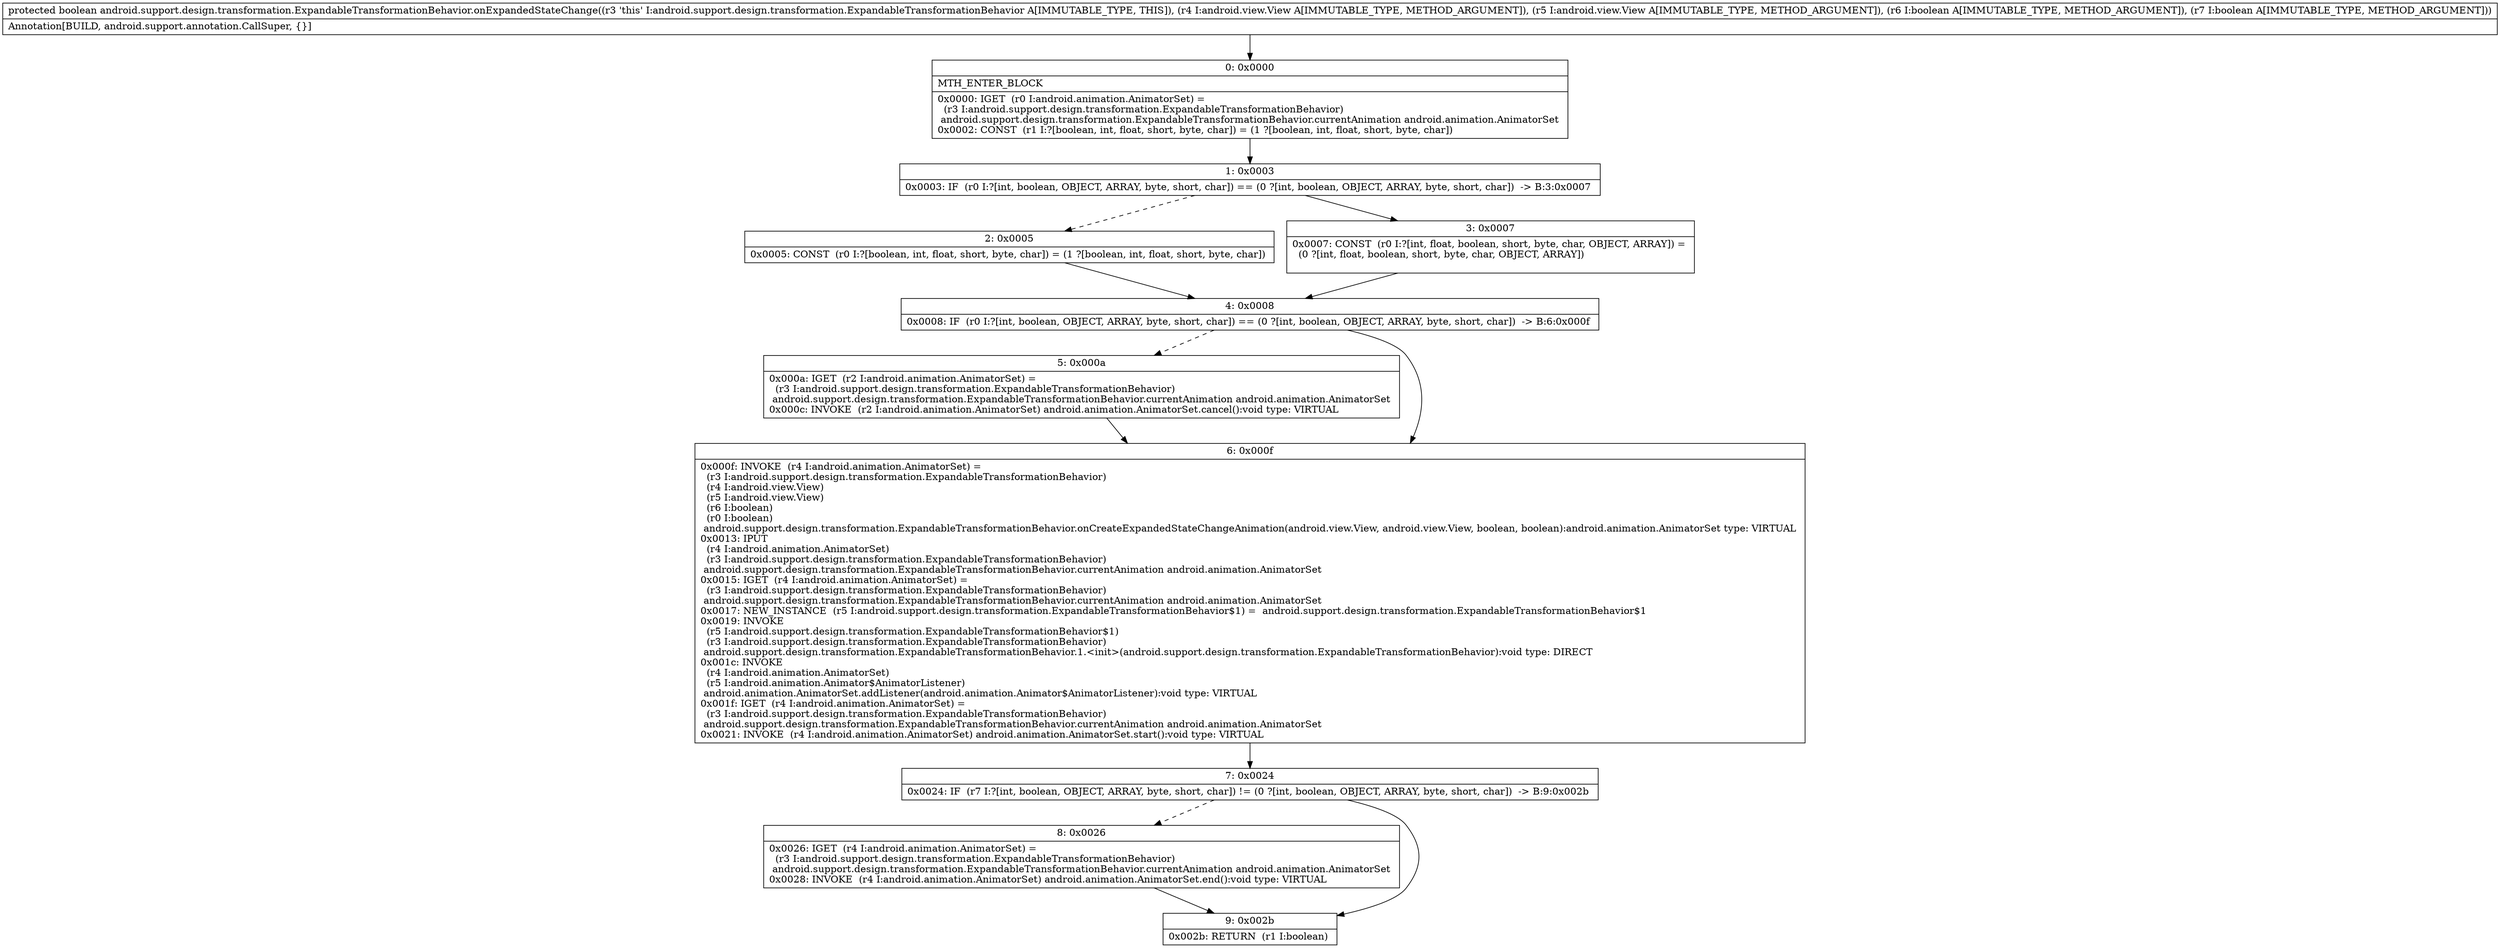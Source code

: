 digraph "CFG forandroid.support.design.transformation.ExpandableTransformationBehavior.onExpandedStateChange(Landroid\/view\/View;Landroid\/view\/View;ZZ)Z" {
Node_0 [shape=record,label="{0\:\ 0x0000|MTH_ENTER_BLOCK\l|0x0000: IGET  (r0 I:android.animation.AnimatorSet) = \l  (r3 I:android.support.design.transformation.ExpandableTransformationBehavior)\l android.support.design.transformation.ExpandableTransformationBehavior.currentAnimation android.animation.AnimatorSet \l0x0002: CONST  (r1 I:?[boolean, int, float, short, byte, char]) = (1 ?[boolean, int, float, short, byte, char]) \l}"];
Node_1 [shape=record,label="{1\:\ 0x0003|0x0003: IF  (r0 I:?[int, boolean, OBJECT, ARRAY, byte, short, char]) == (0 ?[int, boolean, OBJECT, ARRAY, byte, short, char])  \-\> B:3:0x0007 \l}"];
Node_2 [shape=record,label="{2\:\ 0x0005|0x0005: CONST  (r0 I:?[boolean, int, float, short, byte, char]) = (1 ?[boolean, int, float, short, byte, char]) \l}"];
Node_3 [shape=record,label="{3\:\ 0x0007|0x0007: CONST  (r0 I:?[int, float, boolean, short, byte, char, OBJECT, ARRAY]) = \l  (0 ?[int, float, boolean, short, byte, char, OBJECT, ARRAY])\l \l}"];
Node_4 [shape=record,label="{4\:\ 0x0008|0x0008: IF  (r0 I:?[int, boolean, OBJECT, ARRAY, byte, short, char]) == (0 ?[int, boolean, OBJECT, ARRAY, byte, short, char])  \-\> B:6:0x000f \l}"];
Node_5 [shape=record,label="{5\:\ 0x000a|0x000a: IGET  (r2 I:android.animation.AnimatorSet) = \l  (r3 I:android.support.design.transformation.ExpandableTransformationBehavior)\l android.support.design.transformation.ExpandableTransformationBehavior.currentAnimation android.animation.AnimatorSet \l0x000c: INVOKE  (r2 I:android.animation.AnimatorSet) android.animation.AnimatorSet.cancel():void type: VIRTUAL \l}"];
Node_6 [shape=record,label="{6\:\ 0x000f|0x000f: INVOKE  (r4 I:android.animation.AnimatorSet) = \l  (r3 I:android.support.design.transformation.ExpandableTransformationBehavior)\l  (r4 I:android.view.View)\l  (r5 I:android.view.View)\l  (r6 I:boolean)\l  (r0 I:boolean)\l android.support.design.transformation.ExpandableTransformationBehavior.onCreateExpandedStateChangeAnimation(android.view.View, android.view.View, boolean, boolean):android.animation.AnimatorSet type: VIRTUAL \l0x0013: IPUT  \l  (r4 I:android.animation.AnimatorSet)\l  (r3 I:android.support.design.transformation.ExpandableTransformationBehavior)\l android.support.design.transformation.ExpandableTransformationBehavior.currentAnimation android.animation.AnimatorSet \l0x0015: IGET  (r4 I:android.animation.AnimatorSet) = \l  (r3 I:android.support.design.transformation.ExpandableTransformationBehavior)\l android.support.design.transformation.ExpandableTransformationBehavior.currentAnimation android.animation.AnimatorSet \l0x0017: NEW_INSTANCE  (r5 I:android.support.design.transformation.ExpandableTransformationBehavior$1) =  android.support.design.transformation.ExpandableTransformationBehavior$1 \l0x0019: INVOKE  \l  (r5 I:android.support.design.transformation.ExpandableTransformationBehavior$1)\l  (r3 I:android.support.design.transformation.ExpandableTransformationBehavior)\l android.support.design.transformation.ExpandableTransformationBehavior.1.\<init\>(android.support.design.transformation.ExpandableTransformationBehavior):void type: DIRECT \l0x001c: INVOKE  \l  (r4 I:android.animation.AnimatorSet)\l  (r5 I:android.animation.Animator$AnimatorListener)\l android.animation.AnimatorSet.addListener(android.animation.Animator$AnimatorListener):void type: VIRTUAL \l0x001f: IGET  (r4 I:android.animation.AnimatorSet) = \l  (r3 I:android.support.design.transformation.ExpandableTransformationBehavior)\l android.support.design.transformation.ExpandableTransformationBehavior.currentAnimation android.animation.AnimatorSet \l0x0021: INVOKE  (r4 I:android.animation.AnimatorSet) android.animation.AnimatorSet.start():void type: VIRTUAL \l}"];
Node_7 [shape=record,label="{7\:\ 0x0024|0x0024: IF  (r7 I:?[int, boolean, OBJECT, ARRAY, byte, short, char]) != (0 ?[int, boolean, OBJECT, ARRAY, byte, short, char])  \-\> B:9:0x002b \l}"];
Node_8 [shape=record,label="{8\:\ 0x0026|0x0026: IGET  (r4 I:android.animation.AnimatorSet) = \l  (r3 I:android.support.design.transformation.ExpandableTransformationBehavior)\l android.support.design.transformation.ExpandableTransformationBehavior.currentAnimation android.animation.AnimatorSet \l0x0028: INVOKE  (r4 I:android.animation.AnimatorSet) android.animation.AnimatorSet.end():void type: VIRTUAL \l}"];
Node_9 [shape=record,label="{9\:\ 0x002b|0x002b: RETURN  (r1 I:boolean) \l}"];
MethodNode[shape=record,label="{protected boolean android.support.design.transformation.ExpandableTransformationBehavior.onExpandedStateChange((r3 'this' I:android.support.design.transformation.ExpandableTransformationBehavior A[IMMUTABLE_TYPE, THIS]), (r4 I:android.view.View A[IMMUTABLE_TYPE, METHOD_ARGUMENT]), (r5 I:android.view.View A[IMMUTABLE_TYPE, METHOD_ARGUMENT]), (r6 I:boolean A[IMMUTABLE_TYPE, METHOD_ARGUMENT]), (r7 I:boolean A[IMMUTABLE_TYPE, METHOD_ARGUMENT]))  | Annotation[BUILD, android.support.annotation.CallSuper, \{\}]\l}"];
MethodNode -> Node_0;
Node_0 -> Node_1;
Node_1 -> Node_2[style=dashed];
Node_1 -> Node_3;
Node_2 -> Node_4;
Node_3 -> Node_4;
Node_4 -> Node_5[style=dashed];
Node_4 -> Node_6;
Node_5 -> Node_6;
Node_6 -> Node_7;
Node_7 -> Node_8[style=dashed];
Node_7 -> Node_9;
Node_8 -> Node_9;
}

